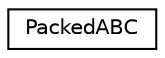 digraph "Graphical Class Hierarchy"
{
  edge [fontname="Helvetica",fontsize="10",labelfontname="Helvetica",labelfontsize="10"];
  node [fontname="Helvetica",fontsize="10",shape=record];
  rankdir="LR";
  Node1 [label="PackedABC",height=0.2,width=0.4,color="black", fillcolor="white", style="filled",URL="$struct_packed_a_b_c.html"];
}
